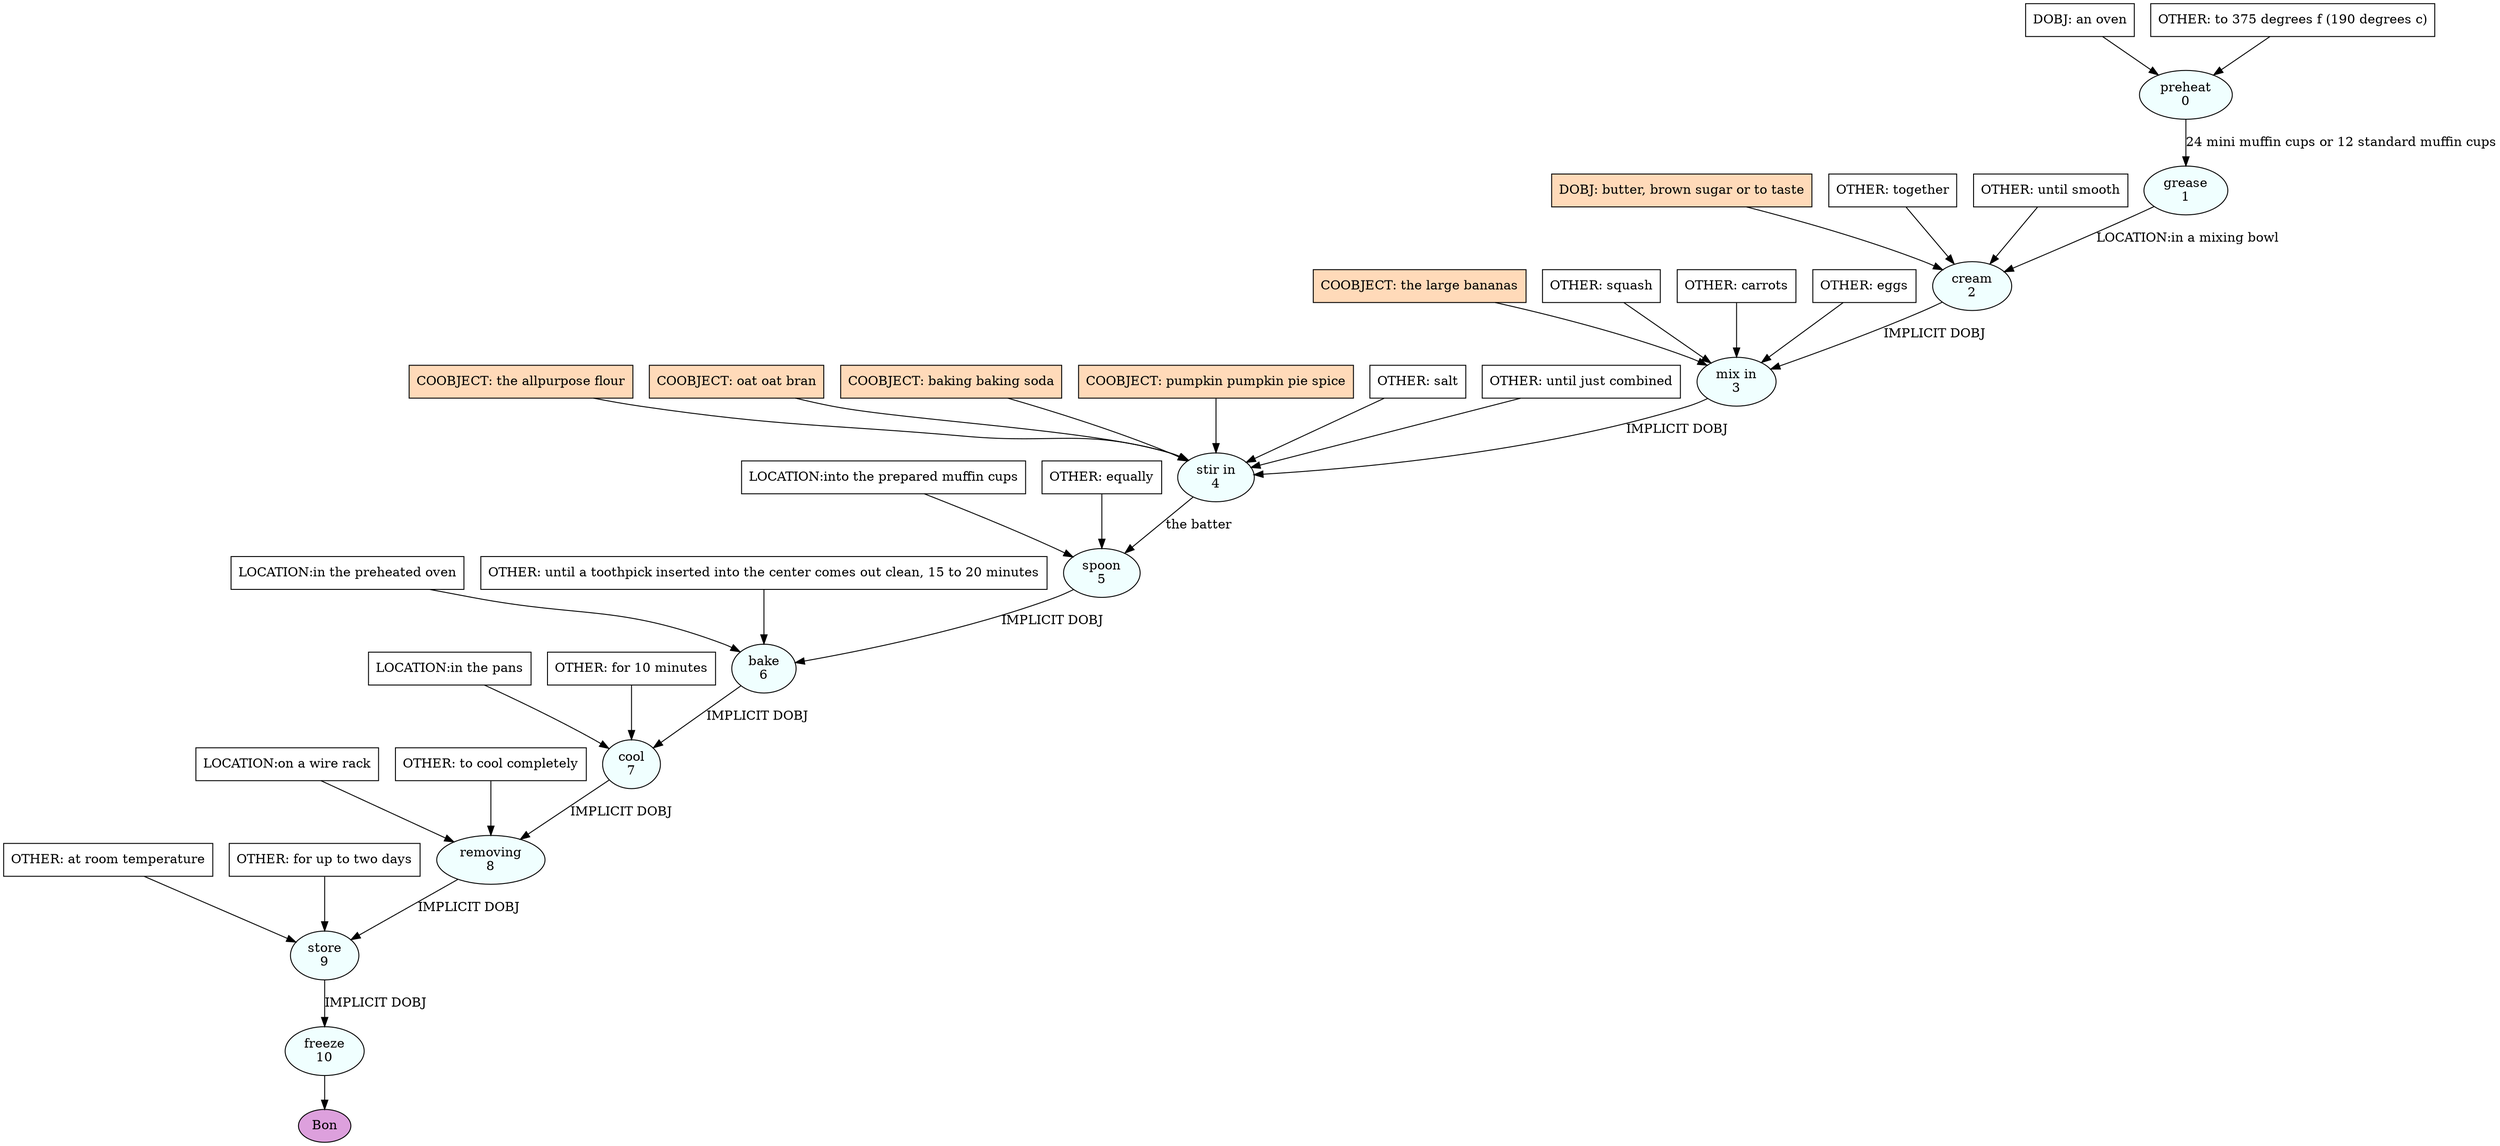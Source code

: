 digraph recipe {
E0[label="preheat
0", shape=oval, style=filled, fillcolor=azure]
E1[label="grease
1", shape=oval, style=filled, fillcolor=azure]
E2[label="cream
2", shape=oval, style=filled, fillcolor=azure]
E3[label="mix in
3", shape=oval, style=filled, fillcolor=azure]
E4[label="stir in
4", shape=oval, style=filled, fillcolor=azure]
E5[label="spoon
5", shape=oval, style=filled, fillcolor=azure]
E6[label="bake
6", shape=oval, style=filled, fillcolor=azure]
E7[label="cool
7", shape=oval, style=filled, fillcolor=azure]
E8[label="removing
8", shape=oval, style=filled, fillcolor=azure]
E9[label="store
9", shape=oval, style=filled, fillcolor=azure]
E10[label="freeze
10", shape=oval, style=filled, fillcolor=azure]
D0[label="DOBJ: an oven", shape=box, style=filled, fillcolor=white]
D0 -> E0
O0_0[label="OTHER: to 375 degrees f (190 degrees c)", shape=box, style=filled, fillcolor=white]
O0_0 -> E0
E0 -> E1 [label="24 mini muffin cups or 12 standard muffin cups"]
D2_ing[label="DOBJ: butter, brown sugar or to taste", shape=box, style=filled, fillcolor=peachpuff]
D2_ing -> E2
E1 -> E2 [label="LOCATION:in a mixing bowl"]
O2_0_0[label="OTHER: together", shape=box, style=filled, fillcolor=white]
O2_0_0 -> E2
O2_1_0[label="OTHER: until smooth", shape=box, style=filled, fillcolor=white]
O2_1_0 -> E2
E2 -> E3 [label="IMPLICIT DOBJ"]
P3_0_ing[label="COOBJECT: the large bananas", shape=box, style=filled, fillcolor=peachpuff]
P3_0_ing -> E3
O3_0_0[label="OTHER: squash", shape=box, style=filled, fillcolor=white]
O3_0_0 -> E3
O3_1_0[label="OTHER: carrots", shape=box, style=filled, fillcolor=white]
O3_1_0 -> E3
O3_2_0[label="OTHER: eggs", shape=box, style=filled, fillcolor=white]
O3_2_0 -> E3
E3 -> E4 [label="IMPLICIT DOBJ"]
P4_0_ing[label="COOBJECT: the allpurpose flour", shape=box, style=filled, fillcolor=peachpuff]
P4_0_ing -> E4
P4_1_ing[label="COOBJECT: oat oat bran", shape=box, style=filled, fillcolor=peachpuff]
P4_1_ing -> E4
P4_2_ing[label="COOBJECT: baking baking soda", shape=box, style=filled, fillcolor=peachpuff]
P4_2_ing -> E4
P4_3_ing[label="COOBJECT: pumpkin pumpkin pie spice", shape=box, style=filled, fillcolor=peachpuff]
P4_3_ing -> E4
O4_0_0[label="OTHER: salt", shape=box, style=filled, fillcolor=white]
O4_0_0 -> E4
O4_1_0[label="OTHER: until just combined", shape=box, style=filled, fillcolor=white]
O4_1_0 -> E4
E4 -> E5 [label="the batter"]
P5_0_0[label="LOCATION:into the prepared muffin cups", shape=box, style=filled, fillcolor=white]
P5_0_0 -> E5
O5_0_0[label="OTHER: equally", shape=box, style=filled, fillcolor=white]
O5_0_0 -> E5
E5 -> E6 [label="IMPLICIT DOBJ"]
P6_0_0[label="LOCATION:in the preheated oven", shape=box, style=filled, fillcolor=white]
P6_0_0 -> E6
O6_0_0[label="OTHER: until a toothpick inserted into the center comes out clean, 15 to 20 minutes", shape=box, style=filled, fillcolor=white]
O6_0_0 -> E6
E6 -> E7 [label="IMPLICIT DOBJ"]
P7_0_0[label="LOCATION:in the pans", shape=box, style=filled, fillcolor=white]
P7_0_0 -> E7
O7_0_0[label="OTHER: for 10 minutes", shape=box, style=filled, fillcolor=white]
O7_0_0 -> E7
E7 -> E8 [label="IMPLICIT DOBJ"]
P8_0_0[label="LOCATION:on a wire rack", shape=box, style=filled, fillcolor=white]
P8_0_0 -> E8
O8_0_0[label="OTHER: to cool completely", shape=box, style=filled, fillcolor=white]
O8_0_0 -> E8
E8 -> E9 [label="IMPLICIT DOBJ"]
O9_0_0[label="OTHER: at room temperature", shape=box, style=filled, fillcolor=white]
O9_0_0 -> E9
O9_1_0[label="OTHER: for up to two days", shape=box, style=filled, fillcolor=white]
O9_1_0 -> E9
E9 -> E10 [label="IMPLICIT DOBJ"]
EOR[label="Bon", shape=oval, style=filled, fillcolor=plum]
E10 -> EOR
}
